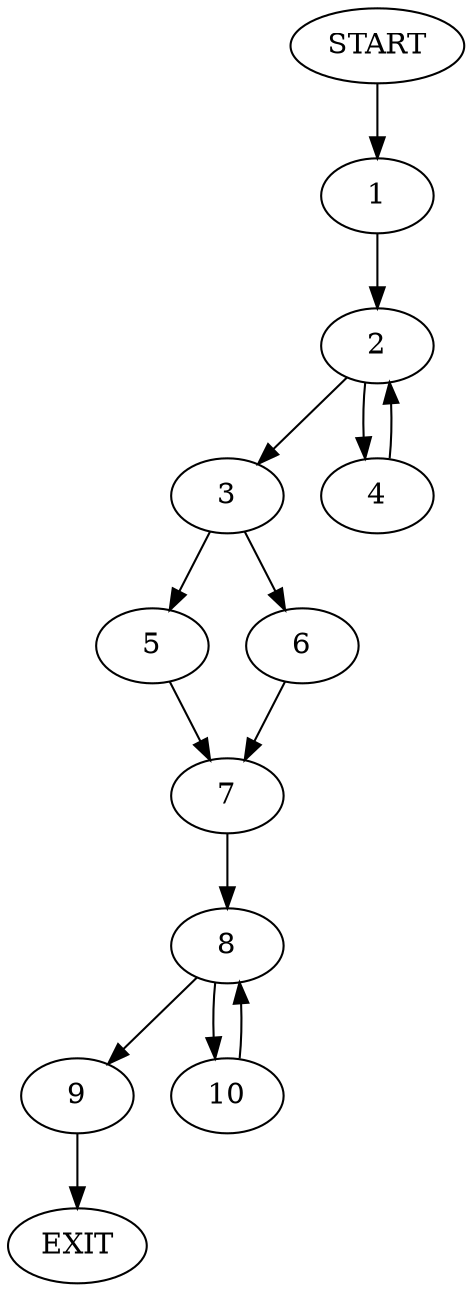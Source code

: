 digraph {
0 [label="START"]
11 [label="EXIT"]
0 -> 1
1 -> 2
2 -> 3
2 -> 4
4 -> 2
3 -> 5
3 -> 6
5 -> 7
6 -> 7
7 -> 8
8 -> 9
8 -> 10
10 -> 8
9 -> 11
}
